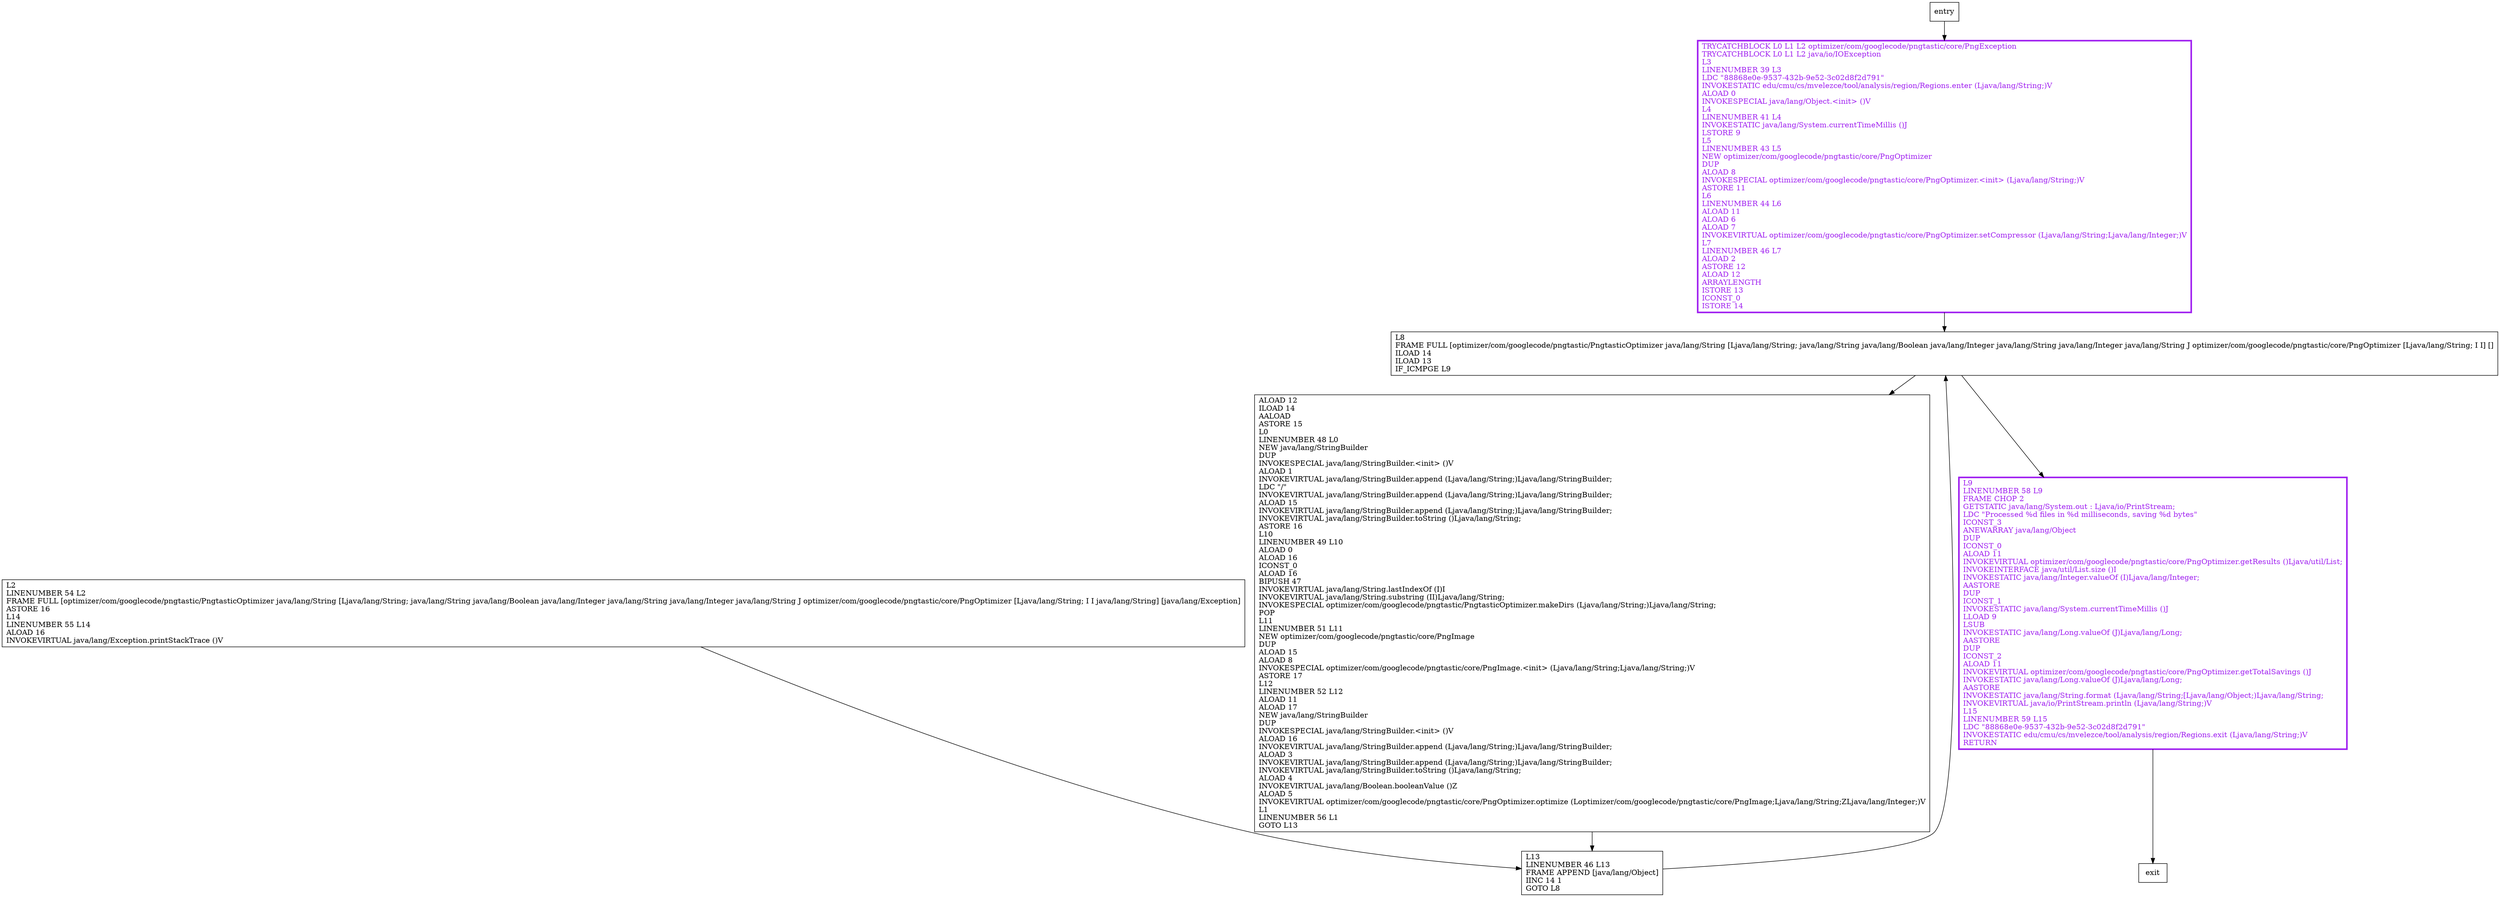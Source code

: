 digraph <init> {
node [shape=record];
1194030252 [label="L9\lLINENUMBER 58 L9\lFRAME CHOP 2\lGETSTATIC java/lang/System.out : Ljava/io/PrintStream;\lLDC \"Processed %d files in %d milliseconds, saving %d bytes\"\lICONST_3\lANEWARRAY java/lang/Object\lDUP\lICONST_0\lALOAD 11\lINVOKEVIRTUAL optimizer/com/googlecode/pngtastic/core/PngOptimizer.getResults ()Ljava/util/List;\lINVOKEINTERFACE java/util/List.size ()I\lINVOKESTATIC java/lang/Integer.valueOf (I)Ljava/lang/Integer;\lAASTORE\lDUP\lICONST_1\lINVOKESTATIC java/lang/System.currentTimeMillis ()J\lLLOAD 9\lLSUB\lINVOKESTATIC java/lang/Long.valueOf (J)Ljava/lang/Long;\lAASTORE\lDUP\lICONST_2\lALOAD 11\lINVOKEVIRTUAL optimizer/com/googlecode/pngtastic/core/PngOptimizer.getTotalSavings ()J\lINVOKESTATIC java/lang/Long.valueOf (J)Ljava/lang/Long;\lAASTORE\lINVOKESTATIC java/lang/String.format (Ljava/lang/String;[Ljava/lang/Object;)Ljava/lang/String;\lINVOKEVIRTUAL java/io/PrintStream.println (Ljava/lang/String;)V\lL15\lLINENUMBER 59 L15\lLDC \"88868e0e-9537-432b-9e52-3c02d8f2d791\"\lINVOKESTATIC edu/cmu/cs/mvelezce/tool/analysis/region/Regions.exit (Ljava/lang/String;)V\lRETURN\l"];
1861737499 [label="L8\lFRAME FULL [optimizer/com/googlecode/pngtastic/PngtasticOptimizer java/lang/String [Ljava/lang/String; java/lang/String java/lang/Boolean java/lang/Integer java/lang/String java/lang/Integer java/lang/String J optimizer/com/googlecode/pngtastic/core/PngOptimizer [Ljava/lang/String; I I] []\lILOAD 14\lILOAD 13\lIF_ICMPGE L9\l"];
2070802048 [label="ALOAD 12\lILOAD 14\lAALOAD\lASTORE 15\lL0\lLINENUMBER 48 L0\lNEW java/lang/StringBuilder\lDUP\lINVOKESPECIAL java/lang/StringBuilder.\<init\> ()V\lALOAD 1\lINVOKEVIRTUAL java/lang/StringBuilder.append (Ljava/lang/String;)Ljava/lang/StringBuilder;\lLDC \"/\"\lINVOKEVIRTUAL java/lang/StringBuilder.append (Ljava/lang/String;)Ljava/lang/StringBuilder;\lALOAD 15\lINVOKEVIRTUAL java/lang/StringBuilder.append (Ljava/lang/String;)Ljava/lang/StringBuilder;\lINVOKEVIRTUAL java/lang/StringBuilder.toString ()Ljava/lang/String;\lASTORE 16\lL10\lLINENUMBER 49 L10\lALOAD 0\lALOAD 16\lICONST_0\lALOAD 16\lBIPUSH 47\lINVOKEVIRTUAL java/lang/String.lastIndexOf (I)I\lINVOKEVIRTUAL java/lang/String.substring (II)Ljava/lang/String;\lINVOKESPECIAL optimizer/com/googlecode/pngtastic/PngtasticOptimizer.makeDirs (Ljava/lang/String;)Ljava/lang/String;\lPOP\lL11\lLINENUMBER 51 L11\lNEW optimizer/com/googlecode/pngtastic/core/PngImage\lDUP\lALOAD 15\lALOAD 8\lINVOKESPECIAL optimizer/com/googlecode/pngtastic/core/PngImage.\<init\> (Ljava/lang/String;Ljava/lang/String;)V\lASTORE 17\lL12\lLINENUMBER 52 L12\lALOAD 11\lALOAD 17\lNEW java/lang/StringBuilder\lDUP\lINVOKESPECIAL java/lang/StringBuilder.\<init\> ()V\lALOAD 16\lINVOKEVIRTUAL java/lang/StringBuilder.append (Ljava/lang/String;)Ljava/lang/StringBuilder;\lALOAD 3\lINVOKEVIRTUAL java/lang/StringBuilder.append (Ljava/lang/String;)Ljava/lang/StringBuilder;\lINVOKEVIRTUAL java/lang/StringBuilder.toString ()Ljava/lang/String;\lALOAD 4\lINVOKEVIRTUAL java/lang/Boolean.booleanValue ()Z\lALOAD 5\lINVOKEVIRTUAL optimizer/com/googlecode/pngtastic/core/PngOptimizer.optimize (Loptimizer/com/googlecode/pngtastic/core/PngImage;Ljava/lang/String;ZLjava/lang/Integer;)V\lL1\lLINENUMBER 56 L1\lGOTO L13\l"];
733455051 [label="L13\lLINENUMBER 46 L13\lFRAME APPEND [java/lang/Object]\lIINC 14 1\lGOTO L8\l"];
262849590 [label="TRYCATCHBLOCK L0 L1 L2 optimizer/com/googlecode/pngtastic/core/PngException\lTRYCATCHBLOCK L0 L1 L2 java/io/IOException\lL3\lLINENUMBER 39 L3\lLDC \"88868e0e-9537-432b-9e52-3c02d8f2d791\"\lINVOKESTATIC edu/cmu/cs/mvelezce/tool/analysis/region/Regions.enter (Ljava/lang/String;)V\lALOAD 0\lINVOKESPECIAL java/lang/Object.\<init\> ()V\lL4\lLINENUMBER 41 L4\lINVOKESTATIC java/lang/System.currentTimeMillis ()J\lLSTORE 9\lL5\lLINENUMBER 43 L5\lNEW optimizer/com/googlecode/pngtastic/core/PngOptimizer\lDUP\lALOAD 8\lINVOKESPECIAL optimizer/com/googlecode/pngtastic/core/PngOptimizer.\<init\> (Ljava/lang/String;)V\lASTORE 11\lL6\lLINENUMBER 44 L6\lALOAD 11\lALOAD 6\lALOAD 7\lINVOKEVIRTUAL optimizer/com/googlecode/pngtastic/core/PngOptimizer.setCompressor (Ljava/lang/String;Ljava/lang/Integer;)V\lL7\lLINENUMBER 46 L7\lALOAD 2\lASTORE 12\lALOAD 12\lARRAYLENGTH\lISTORE 13\lICONST_0\lISTORE 14\l"];
1927633151 [label="L2\lLINENUMBER 54 L2\lFRAME FULL [optimizer/com/googlecode/pngtastic/PngtasticOptimizer java/lang/String [Ljava/lang/String; java/lang/String java/lang/Boolean java/lang/Integer java/lang/String java/lang/Integer java/lang/String J optimizer/com/googlecode/pngtastic/core/PngOptimizer [Ljava/lang/String; I I java/lang/String] [java/lang/Exception]\lASTORE 16\lL14\lLINENUMBER 55 L14\lALOAD 16\lINVOKEVIRTUAL java/lang/Exception.printStackTrace ()V\l"];
entry;
exit;
entry -> 262849590;
1194030252 -> exit;
1861737499 -> 1194030252;
1861737499 -> 2070802048;
2070802048 -> 733455051;
733455051 -> 1861737499;
262849590 -> 1861737499;
1927633151 -> 733455051;
1194030252[fontcolor="purple", penwidth=3, color="purple"];
262849590[fontcolor="purple", penwidth=3, color="purple"];
}
